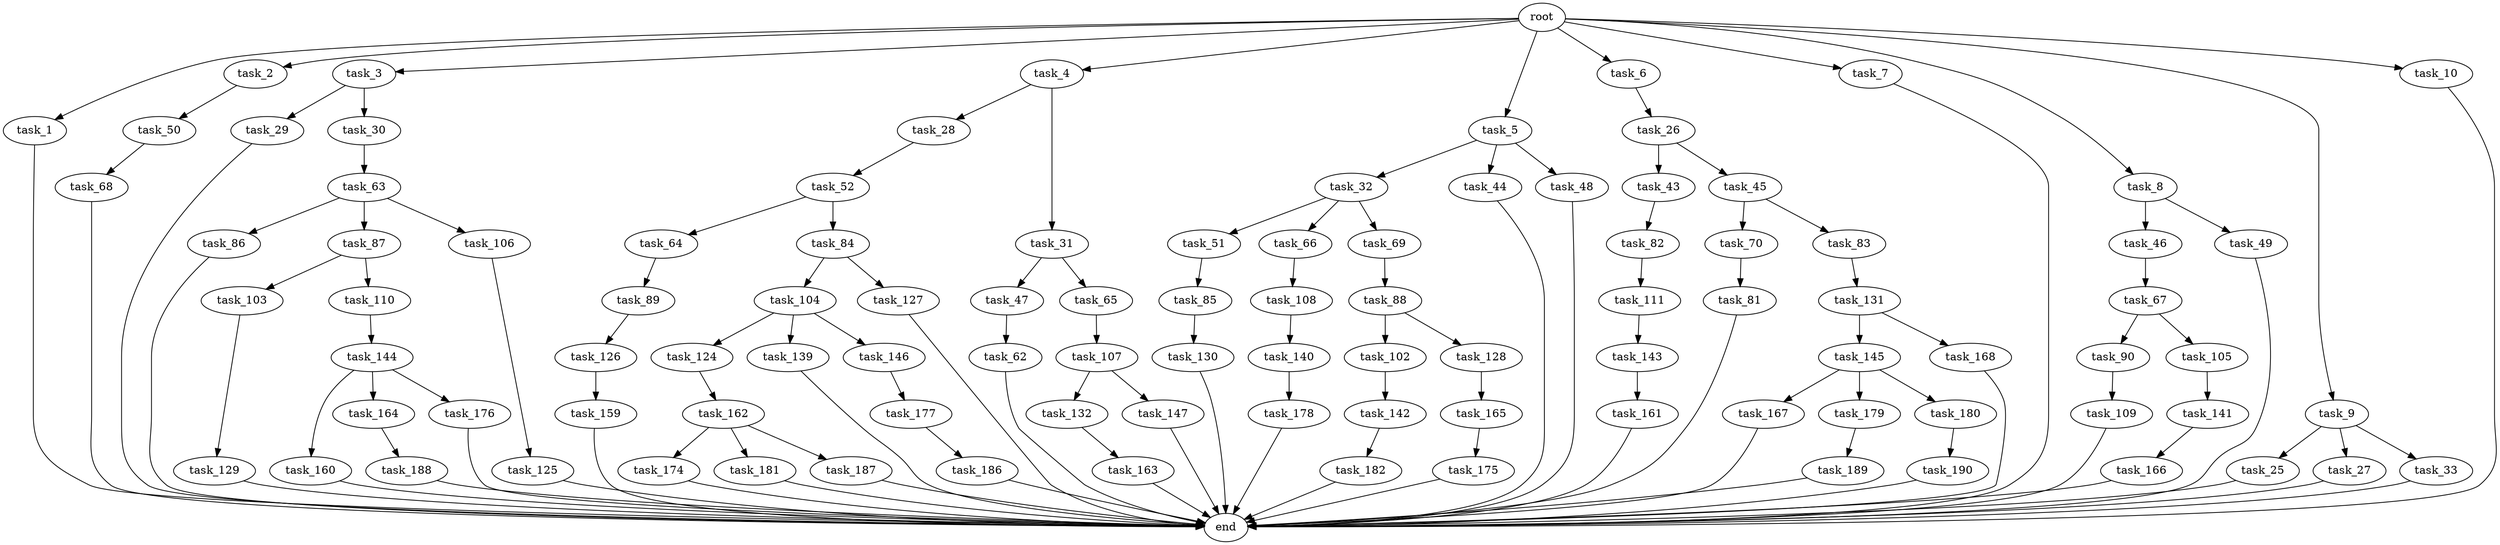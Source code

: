 digraph G {
  root [size="0.000000"];
  task_1 [size="1024.000000"];
  task_2 [size="1024.000000"];
  task_3 [size="1024.000000"];
  task_4 [size="1024.000000"];
  task_5 [size="1024.000000"];
  task_6 [size="1024.000000"];
  task_7 [size="1024.000000"];
  task_8 [size="1024.000000"];
  task_9 [size="1024.000000"];
  task_10 [size="1024.000000"];
  task_25 [size="309237645312.000000"];
  task_26 [size="137438953472.000000"];
  task_27 [size="309237645312.000000"];
  task_28 [size="137438953472.000000"];
  task_29 [size="549755813888.000000"];
  task_30 [size="549755813888.000000"];
  task_31 [size="137438953472.000000"];
  task_32 [size="420906795008.000000"];
  task_33 [size="309237645312.000000"];
  task_43 [size="34359738368.000000"];
  task_44 [size="420906795008.000000"];
  task_45 [size="34359738368.000000"];
  task_46 [size="34359738368.000000"];
  task_47 [size="695784701952.000000"];
  task_48 [size="420906795008.000000"];
  task_49 [size="34359738368.000000"];
  task_50 [size="420906795008.000000"];
  task_51 [size="549755813888.000000"];
  task_52 [size="214748364800.000000"];
  task_62 [size="137438953472.000000"];
  task_63 [size="549755813888.000000"];
  task_64 [size="858993459200.000000"];
  task_65 [size="695784701952.000000"];
  task_66 [size="549755813888.000000"];
  task_67 [size="309237645312.000000"];
  task_68 [size="309237645312.000000"];
  task_69 [size="549755813888.000000"];
  task_70 [size="695784701952.000000"];
  task_81 [size="34359738368.000000"];
  task_82 [size="77309411328.000000"];
  task_83 [size="695784701952.000000"];
  task_84 [size="858993459200.000000"];
  task_85 [size="695784701952.000000"];
  task_86 [size="549755813888.000000"];
  task_87 [size="549755813888.000000"];
  task_88 [size="137438953472.000000"];
  task_89 [size="549755813888.000000"];
  task_90 [size="858993459200.000000"];
  task_102 [size="549755813888.000000"];
  task_103 [size="77309411328.000000"];
  task_104 [size="695784701952.000000"];
  task_105 [size="858993459200.000000"];
  task_106 [size="549755813888.000000"];
  task_107 [size="77309411328.000000"];
  task_108 [size="420906795008.000000"];
  task_109 [size="137438953472.000000"];
  task_110 [size="77309411328.000000"];
  task_111 [size="309237645312.000000"];
  task_124 [size="34359738368.000000"];
  task_125 [size="77309411328.000000"];
  task_126 [size="695784701952.000000"];
  task_127 [size="695784701952.000000"];
  task_128 [size="549755813888.000000"];
  task_129 [size="420906795008.000000"];
  task_130 [size="549755813888.000000"];
  task_131 [size="695784701952.000000"];
  task_132 [size="420906795008.000000"];
  task_139 [size="34359738368.000000"];
  task_140 [size="695784701952.000000"];
  task_141 [size="695784701952.000000"];
  task_142 [size="77309411328.000000"];
  task_143 [size="549755813888.000000"];
  task_144 [size="858993459200.000000"];
  task_145 [size="214748364800.000000"];
  task_146 [size="34359738368.000000"];
  task_147 [size="420906795008.000000"];
  task_159 [size="77309411328.000000"];
  task_160 [size="77309411328.000000"];
  task_161 [size="858993459200.000000"];
  task_162 [size="77309411328.000000"];
  task_163 [size="695784701952.000000"];
  task_164 [size="77309411328.000000"];
  task_165 [size="77309411328.000000"];
  task_166 [size="549755813888.000000"];
  task_167 [size="137438953472.000000"];
  task_168 [size="214748364800.000000"];
  task_174 [size="549755813888.000000"];
  task_175 [size="214748364800.000000"];
  task_176 [size="77309411328.000000"];
  task_177 [size="549755813888.000000"];
  task_178 [size="309237645312.000000"];
  task_179 [size="137438953472.000000"];
  task_180 [size="137438953472.000000"];
  task_181 [size="549755813888.000000"];
  task_182 [size="34359738368.000000"];
  task_186 [size="214748364800.000000"];
  task_187 [size="549755813888.000000"];
  task_188 [size="214748364800.000000"];
  task_189 [size="420906795008.000000"];
  task_190 [size="420906795008.000000"];
  end [size="0.000000"];

  root -> task_1 [size="1.000000"];
  root -> task_2 [size="1.000000"];
  root -> task_3 [size="1.000000"];
  root -> task_4 [size="1.000000"];
  root -> task_5 [size="1.000000"];
  root -> task_6 [size="1.000000"];
  root -> task_7 [size="1.000000"];
  root -> task_8 [size="1.000000"];
  root -> task_9 [size="1.000000"];
  root -> task_10 [size="1.000000"];
  task_1 -> end [size="1.000000"];
  task_2 -> task_50 [size="411041792.000000"];
  task_3 -> task_29 [size="536870912.000000"];
  task_3 -> task_30 [size="536870912.000000"];
  task_4 -> task_28 [size="134217728.000000"];
  task_4 -> task_31 [size="134217728.000000"];
  task_5 -> task_32 [size="411041792.000000"];
  task_5 -> task_44 [size="411041792.000000"];
  task_5 -> task_48 [size="411041792.000000"];
  task_6 -> task_26 [size="134217728.000000"];
  task_7 -> end [size="1.000000"];
  task_8 -> task_46 [size="33554432.000000"];
  task_8 -> task_49 [size="33554432.000000"];
  task_9 -> task_25 [size="301989888.000000"];
  task_9 -> task_27 [size="301989888.000000"];
  task_9 -> task_33 [size="301989888.000000"];
  task_10 -> end [size="1.000000"];
  task_25 -> end [size="1.000000"];
  task_26 -> task_43 [size="33554432.000000"];
  task_26 -> task_45 [size="33554432.000000"];
  task_27 -> end [size="1.000000"];
  task_28 -> task_52 [size="209715200.000000"];
  task_29 -> end [size="1.000000"];
  task_30 -> task_63 [size="536870912.000000"];
  task_31 -> task_47 [size="679477248.000000"];
  task_31 -> task_65 [size="679477248.000000"];
  task_32 -> task_51 [size="536870912.000000"];
  task_32 -> task_66 [size="536870912.000000"];
  task_32 -> task_69 [size="536870912.000000"];
  task_33 -> end [size="1.000000"];
  task_43 -> task_82 [size="75497472.000000"];
  task_44 -> end [size="1.000000"];
  task_45 -> task_70 [size="679477248.000000"];
  task_45 -> task_83 [size="679477248.000000"];
  task_46 -> task_67 [size="301989888.000000"];
  task_47 -> task_62 [size="134217728.000000"];
  task_48 -> end [size="1.000000"];
  task_49 -> end [size="1.000000"];
  task_50 -> task_68 [size="301989888.000000"];
  task_51 -> task_85 [size="679477248.000000"];
  task_52 -> task_64 [size="838860800.000000"];
  task_52 -> task_84 [size="838860800.000000"];
  task_62 -> end [size="1.000000"];
  task_63 -> task_86 [size="536870912.000000"];
  task_63 -> task_87 [size="536870912.000000"];
  task_63 -> task_106 [size="536870912.000000"];
  task_64 -> task_89 [size="536870912.000000"];
  task_65 -> task_107 [size="75497472.000000"];
  task_66 -> task_108 [size="411041792.000000"];
  task_67 -> task_90 [size="838860800.000000"];
  task_67 -> task_105 [size="838860800.000000"];
  task_68 -> end [size="1.000000"];
  task_69 -> task_88 [size="134217728.000000"];
  task_70 -> task_81 [size="33554432.000000"];
  task_81 -> end [size="1.000000"];
  task_82 -> task_111 [size="301989888.000000"];
  task_83 -> task_131 [size="679477248.000000"];
  task_84 -> task_104 [size="679477248.000000"];
  task_84 -> task_127 [size="679477248.000000"];
  task_85 -> task_130 [size="536870912.000000"];
  task_86 -> end [size="1.000000"];
  task_87 -> task_103 [size="75497472.000000"];
  task_87 -> task_110 [size="75497472.000000"];
  task_88 -> task_102 [size="536870912.000000"];
  task_88 -> task_128 [size="536870912.000000"];
  task_89 -> task_126 [size="679477248.000000"];
  task_90 -> task_109 [size="134217728.000000"];
  task_102 -> task_142 [size="75497472.000000"];
  task_103 -> task_129 [size="411041792.000000"];
  task_104 -> task_124 [size="33554432.000000"];
  task_104 -> task_139 [size="33554432.000000"];
  task_104 -> task_146 [size="33554432.000000"];
  task_105 -> task_141 [size="679477248.000000"];
  task_106 -> task_125 [size="75497472.000000"];
  task_107 -> task_132 [size="411041792.000000"];
  task_107 -> task_147 [size="411041792.000000"];
  task_108 -> task_140 [size="679477248.000000"];
  task_109 -> end [size="1.000000"];
  task_110 -> task_144 [size="838860800.000000"];
  task_111 -> task_143 [size="536870912.000000"];
  task_124 -> task_162 [size="75497472.000000"];
  task_125 -> end [size="1.000000"];
  task_126 -> task_159 [size="75497472.000000"];
  task_127 -> end [size="1.000000"];
  task_128 -> task_165 [size="75497472.000000"];
  task_129 -> end [size="1.000000"];
  task_130 -> end [size="1.000000"];
  task_131 -> task_145 [size="209715200.000000"];
  task_131 -> task_168 [size="209715200.000000"];
  task_132 -> task_163 [size="679477248.000000"];
  task_139 -> end [size="1.000000"];
  task_140 -> task_178 [size="301989888.000000"];
  task_141 -> task_166 [size="536870912.000000"];
  task_142 -> task_182 [size="33554432.000000"];
  task_143 -> task_161 [size="838860800.000000"];
  task_144 -> task_160 [size="75497472.000000"];
  task_144 -> task_164 [size="75497472.000000"];
  task_144 -> task_176 [size="75497472.000000"];
  task_145 -> task_167 [size="134217728.000000"];
  task_145 -> task_179 [size="134217728.000000"];
  task_145 -> task_180 [size="134217728.000000"];
  task_146 -> task_177 [size="536870912.000000"];
  task_147 -> end [size="1.000000"];
  task_159 -> end [size="1.000000"];
  task_160 -> end [size="1.000000"];
  task_161 -> end [size="1.000000"];
  task_162 -> task_174 [size="536870912.000000"];
  task_162 -> task_181 [size="536870912.000000"];
  task_162 -> task_187 [size="536870912.000000"];
  task_163 -> end [size="1.000000"];
  task_164 -> task_188 [size="209715200.000000"];
  task_165 -> task_175 [size="209715200.000000"];
  task_166 -> end [size="1.000000"];
  task_167 -> end [size="1.000000"];
  task_168 -> end [size="1.000000"];
  task_174 -> end [size="1.000000"];
  task_175 -> end [size="1.000000"];
  task_176 -> end [size="1.000000"];
  task_177 -> task_186 [size="209715200.000000"];
  task_178 -> end [size="1.000000"];
  task_179 -> task_189 [size="411041792.000000"];
  task_180 -> task_190 [size="411041792.000000"];
  task_181 -> end [size="1.000000"];
  task_182 -> end [size="1.000000"];
  task_186 -> end [size="1.000000"];
  task_187 -> end [size="1.000000"];
  task_188 -> end [size="1.000000"];
  task_189 -> end [size="1.000000"];
  task_190 -> end [size="1.000000"];
}
